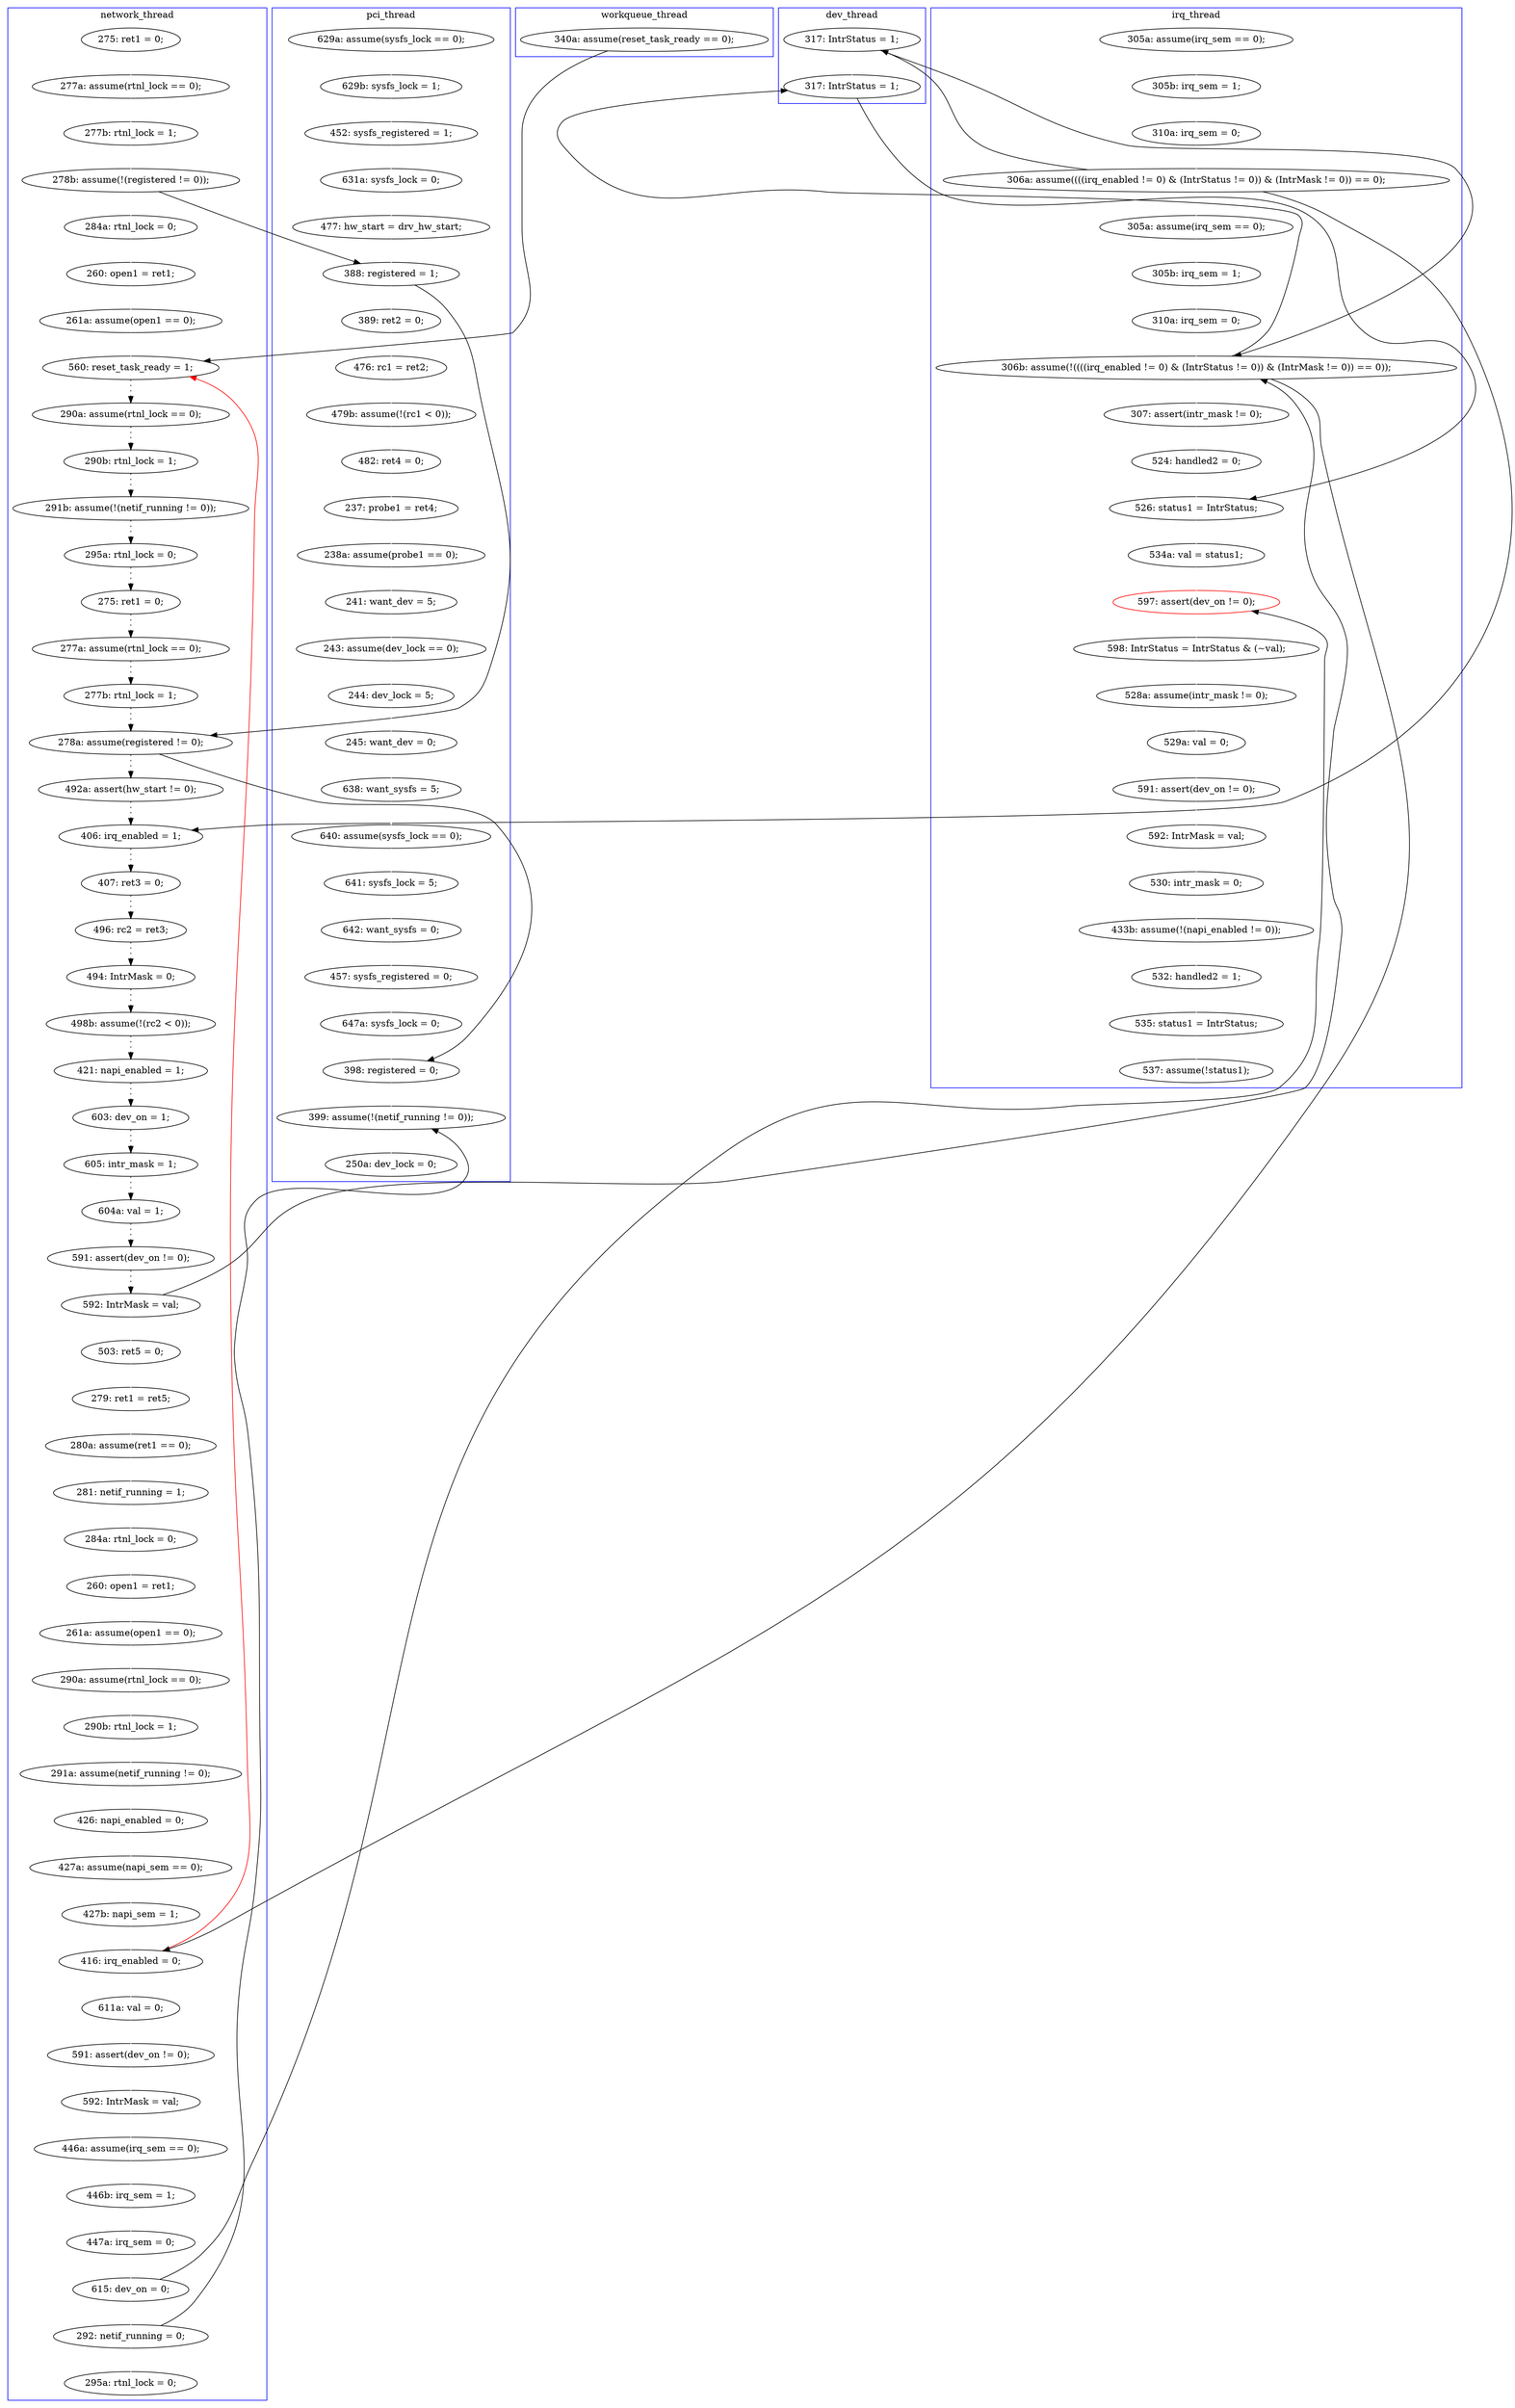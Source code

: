 digraph Counterexample {
	29 -> 31 [color = white, style = solid]
	263 -> 265 [color = white, style = solid]
	158 -> 159 [color = black, style = dotted]
	179 -> 180 [color = white, style = solid]
	67 -> 78 [color = white, style = solid]
	46 -> 195 [color = black, style = solid, constraint = false]
	169 -> 172 [color = white, style = solid]
	143 -> 145 [color = black, style = dotted]
	242 -> 244 [color = white, style = solid]
	88 -> 106 [color = white, style = solid]
	223 -> 246 [color = black, style = solid, constraint = false]
	76 -> 91 [color = white, style = solid]
	191 -> 203 [color = white, style = solid]
	38 -> 40 [color = white, style = solid]
	111 -> 116 [color = white, style = solid]
	167 -> 168 [color = white, style = solid]
	124 -> 131 [color = black, style = dotted]
	110 -> 111 [color = white, style = solid]
	80 -> 83 [color = white, style = solid]
	40 -> 78 [color = black, style = solid, constraint = false]
	78 -> 79 [color = white, style = solid]
	65 -> 67 [color = white, style = solid]
	265 -> 266 [color = white, style = solid]
	244 -> 246 [color = white, style = solid]
	96 -> 98 [color = black, style = dotted]
	37 -> 38 [color = white, style = solid]
	36 -> 37 [color = white, style = solid]
	95 -> 96 [color = black, style = dotted]
	222 -> 231 [color = white, style = solid]
	31 -> 46 [color = white, style = solid]
	105 -> 123 [color = black, style = dotted]
	142 -> 143 [color = black, style = dotted]
	199 -> 235 [color = black, style = solid, constraint = false]
	172 -> 179 [color = white, style = solid]
	210 -> 212 [color = white, style = solid]
	231 -> 234 [color = white, style = solid]
	219 -> 223 [color = white, style = solid]
	192 -> 193 [color = white, style = solid]
	85 -> 88 [color = white, style = solid]
	247 -> 250 [color = white, style = solid]
	156 -> 158 [color = black, style = dotted]
	46 -> 141 [color = black, style = solid, constraint = false]
	56 -> 62 [color = white, style = solid]
	28 -> 29 [color = white, style = solid]
	147 -> 150 [color = black, style = dotted]
	62 -> 65 [color = white, style = solid]
	256 -> 263 [color = white, style = solid]
	145 -> 147 [color = black, style = dotted]
	201 -> 241 [color = white, style = solid]
	79 -> 80 [color = white, style = solid]
	136 -> 141 [color = black, style = dotted]
	72 -> 73 [color = white, style = solid]
	159 -> 162 [color = white, style = solid]
	199 -> 201 [color = white, style = solid]
	155 -> 156 [color = black, style = dotted]
	162 -> 163 [color = white, style = solid]
	213 -> 217 [color = white, style = solid]
	99 -> 105 [color = black, style = dotted]
	130 -> 222 [color = white, style = solid]
	83 -> 84 [color = white, style = solid]
	250 -> 251 [color = white, style = solid]
	55 -> 56 [color = white, style = solid]
	159 -> 199 [color = black, style = solid, constraint = false]
	163 -> 166 [color = white, style = solid]
	217 -> 218 [color = white, style = solid]
	199 -> 203 [color = black, style = solid, constraint = false]
	203 -> 91 [color = red, style = solid, constraint = false]
	40 -> 72 [color = white, style = solid]
	122 -> 130 [color = white, style = solid]
	166 -> 167 [color = white, style = solid]
	131 -> 136 [color = black, style = dotted]
	73 -> 76 [color = white, style = solid]
	254 -> 256 [color = white, style = solid]
	118 -> 119 [color = white, style = solid]
	235 -> 242 [color = black, style = solid, constraint = false]
	78 -> 131 [color = black, style = solid, constraint = false]
	195 -> 235 [color = white, style = solid]
	226 -> 231 [color = black, style = solid, constraint = false]
	253 -> 254 [color = white, style = solid]
	251 -> 253 [color = white, style = solid]
	195 -> 199 [color = black, style = solid, constraint = false]
	190 -> 191 [color = white, style = solid]
	218 -> 219 [color = white, style = solid]
	180 -> 183 [color = white, style = solid]
	193 -> 197 [color = white, style = solid]
	84 -> 85 [color = white, style = solid]
	223 -> 226 [color = white, style = solid]
	189 -> 190 [color = white, style = solid]
	131 -> 222 [color = black, style = solid, constraint = false]
	106 -> 109 [color = white, style = solid]
	154 -> 155 [color = black, style = dotted]
	141 -> 142 [color = black, style = dotted]
	212 -> 213 [color = white, style = solid]
	183 -> 189 [color = white, style = solid]
	241 -> 242 [color = white, style = solid]
	46 -> 192 [color = white, style = solid]
	117 -> 118 [color = white, style = solid]
	119 -> 122 [color = white, style = solid]
	98 -> 99 [color = black, style = dotted]
	266 -> 282 [color = white, style = solid]
	203 -> 210 [color = white, style = solid]
	168 -> 169 [color = white, style = solid]
	91 -> 95 [color = black, style = dotted]
	246 -> 247 [color = white, style = solid]
	226 -> 227 [color = white, style = solid]
	123 -> 124 [color = black, style = dotted]
	44 -> 91 [color = black, style = solid, constraint = false]
	109 -> 110 [color = white, style = solid]
	197 -> 199 [color = white, style = solid]
	116 -> 117 [color = white, style = solid]
	150 -> 154 [color = black, style = dotted]
	subgraph cluster5 {
		label = workqueue_thread
		color = blue
		44  [label = "340a: assume(reset_task_ready == 0);"]
	}
	subgraph cluster7 {
		label = dev_thread
		color = blue
		235  [label = "317: IntrStatus = 1;"]
		195  [label = "317: IntrStatus = 1;"]
	}
	subgraph cluster2 {
		label = network_thread
		color = blue
		76  [label = "261a: assume(open1 == 0);"]
		219  [label = "447a: irq_sem = 0;"]
		227  [label = "295a: rtnl_lock = 0;"]
		91  [label = "560: reset_task_ready = 1;"]
		217  [label = "446a: assume(irq_sem == 0);"]
		162  [label = "503: ret5 = 0;"]
		210  [label = "611a: val = 0;"]
		167  [label = "281: netif_running = 1;"]
		183  [label = "291a: assume(netif_running != 0);"]
		145  [label = "494: IntrMask = 0;"]
		98  [label = "291b: assume(!(netif_running != 0));"]
		150  [label = "421: napi_enabled = 1;"]
		169  [label = "260: open1 = ret1;"]
		154  [label = "603: dev_on = 1;"]
		158  [label = "591: assert(dev_on != 0);"]
		203  [label = "416: irq_enabled = 0;"]
		95  [label = "290a: assume(rtnl_lock == 0);"]
		99  [label = "295a: rtnl_lock = 0;"]
		179  [label = "290a: assume(rtnl_lock == 0);"]
		218  [label = "446b: irq_sem = 1;"]
		147  [label = "498b: assume(!(rc2 < 0));"]
		96  [label = "290b: rtnl_lock = 1;"]
		166  [label = "280a: assume(ret1 == 0);"]
		73  [label = "260: open1 = ret1;"]
		72  [label = "284a: rtnl_lock = 0;"]
		163  [label = "279: ret1 = ret5;"]
		172  [label = "261a: assume(open1 == 0);"]
		191  [label = "427b: napi_sem = 1;"]
		136  [label = "492a: assert(hw_start != 0);"]
		123  [label = "277a: assume(rtnl_lock == 0);"]
		38  [label = "277b: rtnl_lock = 1;"]
		189  [label = "426: napi_enabled = 0;"]
		190  [label = "427a: assume(napi_sem == 0);"]
		213  [label = "592: IntrMask = val;"]
		36  [label = "275: ret1 = 0;"]
		168  [label = "284a: rtnl_lock = 0;"]
		124  [label = "277b: rtnl_lock = 1;"]
		141  [label = "406: irq_enabled = 1;"]
		226  [label = "292: netif_running = 0;"]
		37  [label = "277a: assume(rtnl_lock == 0);"]
		142  [label = "407: ret3 = 0;"]
		223  [label = "615: dev_on = 0;"]
		143  [label = "496: rc2 = ret3;"]
		159  [label = "592: IntrMask = val;"]
		212  [label = "591: assert(dev_on != 0);"]
		156  [label = "604a: val = 1;"]
		105  [label = "275: ret1 = 0;"]
		131  [label = "278a: assume(registered != 0);"]
		155  [label = "605: intr_mask = 1;"]
		40  [label = "278b: assume(!(registered != 0));"]
		180  [label = "290b: rtnl_lock = 1;"]
	}
	subgraph cluster1 {
		label = pci_thread
		color = blue
		55  [label = "629a: assume(sysfs_lock == 0);"]
		84  [label = "482: ret4 = 0;"]
		106  [label = "241: want_dev = 5;"]
		88  [label = "238a: assume(probe1 == 0);"]
		119  [label = "642: want_sysfs = 0;"]
		234  [label = "250a: dev_lock = 0;"]
		111  [label = "245: want_dev = 0;"]
		116  [label = "638: want_sysfs = 5;"]
		83  [label = "479b: assume(!(rc1 < 0));"]
		80  [label = "476: rc1 = ret2;"]
		222  [label = "398: registered = 0;"]
		79  [label = "389: ret2 = 0;"]
		67  [label = "477: hw_start = drv_hw_start;"]
		130  [label = "647a: sysfs_lock = 0;"]
		110  [label = "244: dev_lock = 5;"]
		62  [label = "452: sysfs_registered = 1;"]
		65  [label = "631a: sysfs_lock = 0;"]
		85  [label = "237: probe1 = ret4;"]
		117  [label = "640: assume(sysfs_lock == 0);"]
		109  [label = "243: assume(dev_lock == 0);"]
		56  [label = "629b: sysfs_lock = 1;"]
		78  [label = "388: registered = 1;"]
		122  [label = "457: sysfs_registered = 0;"]
		231  [label = "399: assume(!(netif_running != 0));"]
		118  [label = "641: sysfs_lock = 5;"]
	}
	subgraph cluster3 {
		label = irq_thread
		color = blue
		28  [label = "305a: assume(irq_sem == 0);"]
		266  [label = "535: status1 = IntrStatus;"]
		282  [label = "537: assume(!status1);"]
		256  [label = "530: intr_mask = 0;"]
		242  [label = "526: status1 = IntrStatus;"]
		251  [label = "529a: val = 0;"]
		265  [label = "532: handled2 = 1;"]
		201  [label = "307: assert(intr_mask != 0);"]
		46  [label = "306a: assume((((irq_enabled != 0) & (IntrStatus != 0)) & (IntrMask != 0)) == 0);"]
		29  [label = "305b: irq_sem = 1;"]
		31  [label = "310a: irq_sem = 0;"]
		254  [label = "592: IntrMask = val;"]
		263  [label = "433b: assume(!(napi_enabled != 0));"]
		246  [label = "597: assert(dev_on != 0);", color = red]
		199  [label = "306b: assume(!((((irq_enabled != 0) & (IntrStatus != 0)) & (IntrMask != 0)) == 0));"]
		197  [label = "310a: irq_sem = 0;"]
		193  [label = "305b: irq_sem = 1;"]
		244  [label = "534a: val = status1;"]
		192  [label = "305a: assume(irq_sem == 0);"]
		247  [label = "598: IntrStatus = IntrStatus & (~val);"]
		241  [label = "524: handled2 = 0;"]
		250  [label = "528a: assume(intr_mask != 0);"]
		253  [label = "591: assert(dev_on != 0);"]
	}
}